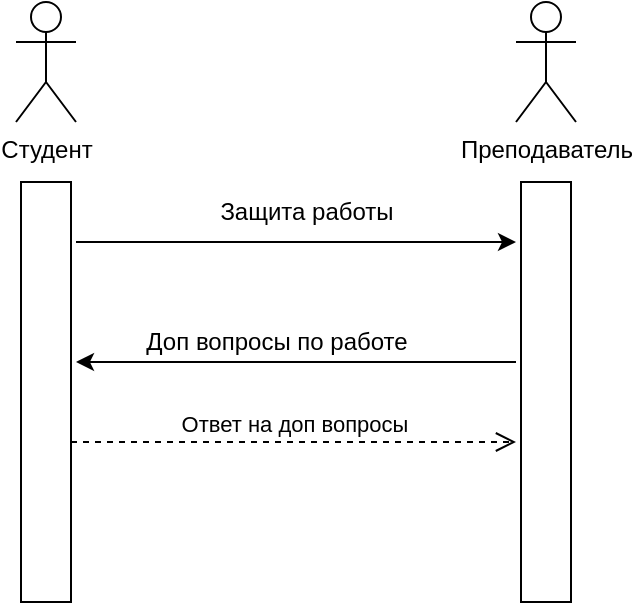 <mxfile version="20.3.3" type="device"><diagram id="irNuNwZkGXF32ubRKfj_" name="Страница 1"><mxGraphModel dx="410" dy="202" grid="1" gridSize="10" guides="1" tooltips="1" connect="1" arrows="1" fold="1" page="1" pageScale="1" pageWidth="827" pageHeight="1169" math="0" shadow="0"><root><mxCell id="0"/><mxCell id="1" parent="0"/><mxCell id="49DY66ZKbk96wQgAaBDC-1" value="Студент" style="shape=umlActor;verticalLabelPosition=bottom;verticalAlign=top;html=1;outlineConnect=0;" vertex="1" parent="1"><mxGeometry x="120" y="60" width="30" height="60" as="geometry"/></mxCell><mxCell id="49DY66ZKbk96wQgAaBDC-2" value="" style="rounded=0;whiteSpace=wrap;html=1;" vertex="1" parent="1"><mxGeometry x="122.5" y="150" width="25" height="210" as="geometry"/></mxCell><mxCell id="49DY66ZKbk96wQgAaBDC-3" value="Преподаватель" style="shape=umlActor;verticalLabelPosition=bottom;verticalAlign=top;html=1;outlineConnect=0;" vertex="1" parent="1"><mxGeometry x="370" y="60" width="30" height="60" as="geometry"/></mxCell><mxCell id="49DY66ZKbk96wQgAaBDC-5" value="" style="rounded=0;whiteSpace=wrap;html=1;" vertex="1" parent="1"><mxGeometry x="372.5" y="150" width="25" height="210" as="geometry"/></mxCell><mxCell id="49DY66ZKbk96wQgAaBDC-6" value="" style="endArrow=classic;html=1;rounded=0;" edge="1" parent="1"><mxGeometry width="50" height="50" relative="1" as="geometry"><mxPoint x="150" y="180" as="sourcePoint"/><mxPoint x="370" y="180" as="targetPoint"/></mxGeometry></mxCell><mxCell id="49DY66ZKbk96wQgAaBDC-8" value="Защита работы" style="text;html=1;align=center;verticalAlign=middle;resizable=0;points=[];autosize=1;strokeColor=none;fillColor=none;" vertex="1" parent="1"><mxGeometry x="210" y="150" width="110" height="30" as="geometry"/></mxCell><mxCell id="49DY66ZKbk96wQgAaBDC-10" value="" style="endArrow=classic;html=1;rounded=0;" edge="1" parent="1"><mxGeometry width="50" height="50" relative="1" as="geometry"><mxPoint x="370" y="240" as="sourcePoint"/><mxPoint x="150" y="240" as="targetPoint"/></mxGeometry></mxCell><mxCell id="49DY66ZKbk96wQgAaBDC-11" value="Доп вопросы по работе" style="text;html=1;align=center;verticalAlign=middle;resizable=0;points=[];autosize=1;strokeColor=none;fillColor=none;" vertex="1" parent="1"><mxGeometry x="175" y="215" width="150" height="30" as="geometry"/></mxCell><mxCell id="49DY66ZKbk96wQgAaBDC-12" value="Ответ на доп вопросы" style="html=1;verticalAlign=bottom;endArrow=open;dashed=1;endSize=8;rounded=0;" edge="1" parent="1"><mxGeometry relative="1" as="geometry"><mxPoint x="147.5" y="280" as="sourcePoint"/><mxPoint x="370" y="280" as="targetPoint"/></mxGeometry></mxCell></root></mxGraphModel></diagram></mxfile>